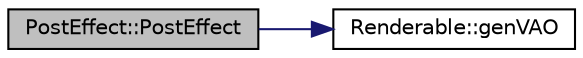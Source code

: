 digraph "PostEffect::PostEffect"
{
  edge [fontname="Helvetica",fontsize="10",labelfontname="Helvetica",labelfontsize="10"];
  node [fontname="Helvetica",fontsize="10",shape=record];
  rankdir="LR";
  Node1 [label="PostEffect::PostEffect",height=0.2,width=0.4,color="black", fillcolor="grey75", style="filled", fontcolor="black"];
  Node1 -> Node2 [color="midnightblue",fontsize="10",style="solid",fontname="Helvetica"];
  Node2 [label="Renderable::genVAO",height=0.2,width=0.4,color="black", fillcolor="white", style="filled",URL="$class_renderable.html#a1b807ee05938adc9b81ba9b15cfd66d8"];
}
